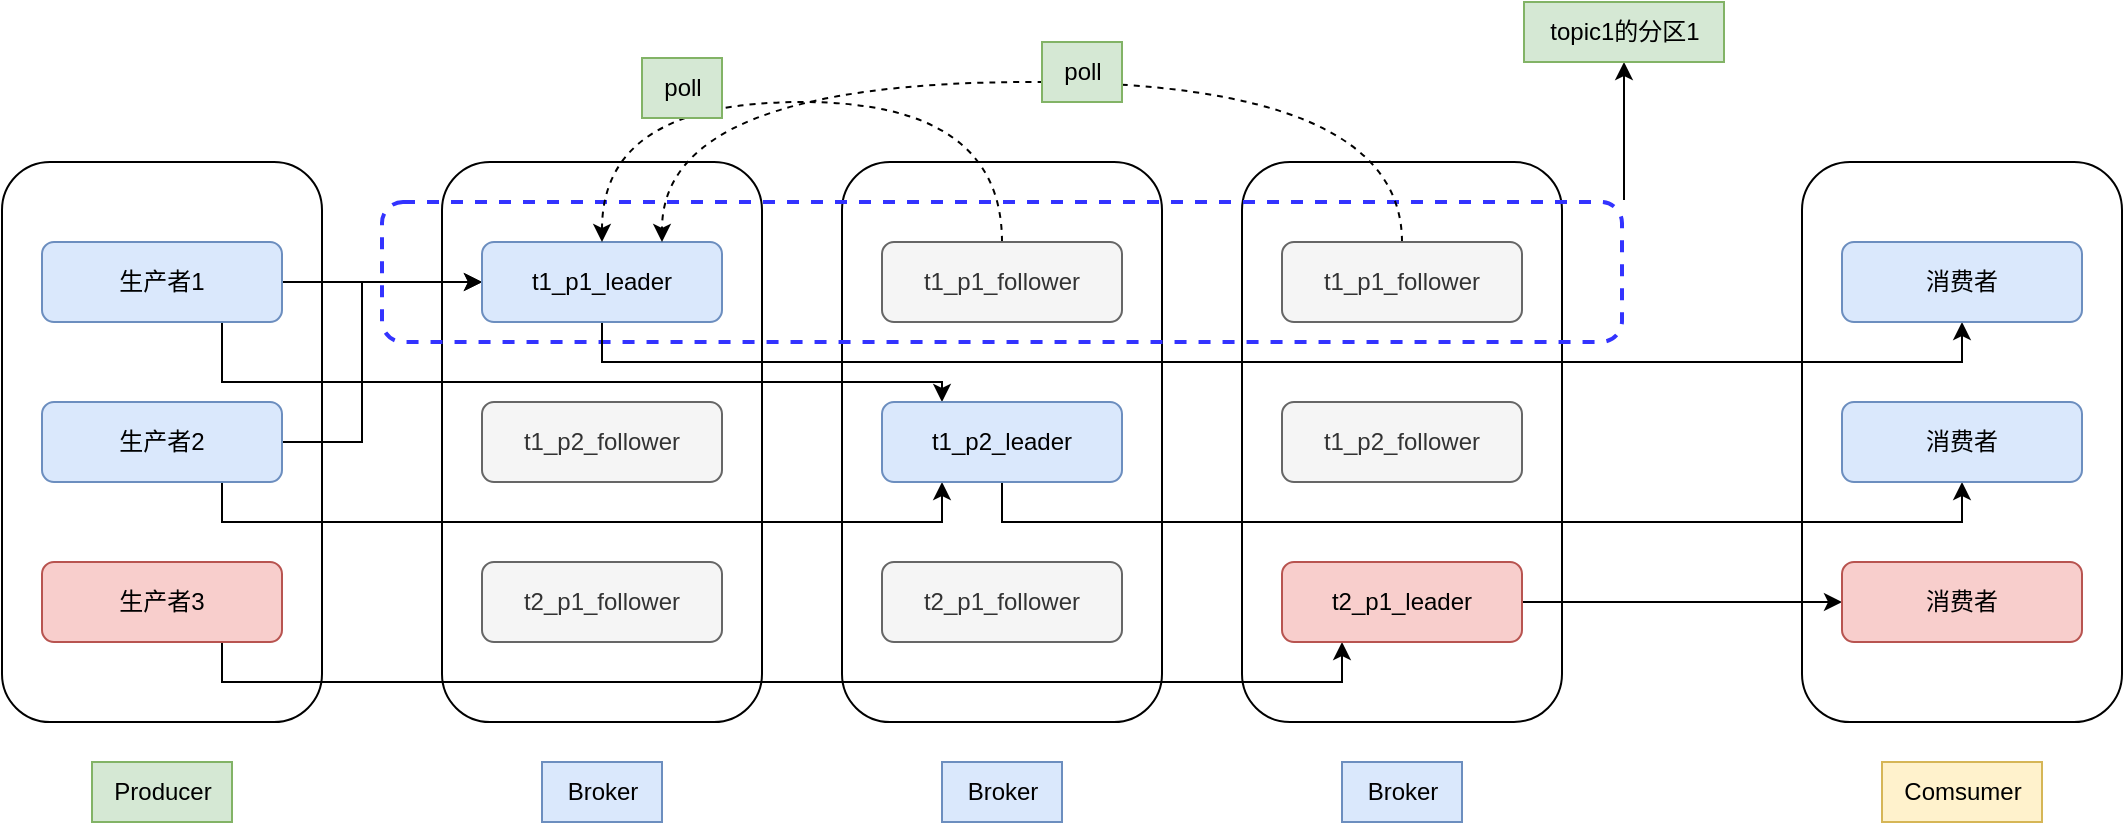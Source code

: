 <mxfile version="21.2.9" type="github">
  <diagram name="第 1 页" id="3OqsE4DWvd77eSniDYMw">
    <mxGraphModel dx="1434" dy="739" grid="1" gridSize="10" guides="1" tooltips="1" connect="1" arrows="1" fold="1" page="1" pageScale="1" pageWidth="827" pageHeight="1169" math="0" shadow="0">
      <root>
        <mxCell id="0" />
        <mxCell id="1" parent="0" />
        <mxCell id="vULMgolkyLgg-LtdlRTs-32" value="" style="rounded=1;whiteSpace=wrap;html=1;" vertex="1" parent="1">
          <mxGeometry x="940" y="240" width="160" height="280" as="geometry" />
        </mxCell>
        <mxCell id="vULMgolkyLgg-LtdlRTs-16" value="" style="rounded=1;whiteSpace=wrap;html=1;" vertex="1" parent="1">
          <mxGeometry x="660" y="240" width="160" height="280" as="geometry" />
        </mxCell>
        <mxCell id="vULMgolkyLgg-LtdlRTs-15" value="" style="rounded=1;whiteSpace=wrap;html=1;" vertex="1" parent="1">
          <mxGeometry x="460" y="240" width="160" height="280" as="geometry" />
        </mxCell>
        <mxCell id="vULMgolkyLgg-LtdlRTs-14" value="" style="rounded=1;whiteSpace=wrap;html=1;" vertex="1" parent="1">
          <mxGeometry x="260" y="240" width="160" height="280" as="geometry" />
        </mxCell>
        <mxCell id="vULMgolkyLgg-LtdlRTs-25" style="edgeStyle=orthogonalEdgeStyle;rounded=0;orthogonalLoop=1;jettySize=auto;html=1;exitX=1;exitY=0;exitDx=0;exitDy=0;" edge="1" parent="1" source="vULMgolkyLgg-LtdlRTs-23" target="vULMgolkyLgg-LtdlRTs-24">
          <mxGeometry relative="1" as="geometry" />
        </mxCell>
        <mxCell id="vULMgolkyLgg-LtdlRTs-23" value="" style="rounded=1;whiteSpace=wrap;html=1;dashed=1;strokeWidth=2;labelBorderColor=default;fillColor=none;fontColor=#333333;strokeColor=#3333FF;perimeterSpacing=1;gradientColor=none;gradientDirection=radial;" vertex="1" parent="1">
          <mxGeometry x="230" y="260" width="620" height="70" as="geometry" />
        </mxCell>
        <mxCell id="rQYA-pieP4BzjlUTjmkL-2" value="" style="rounded=1;whiteSpace=wrap;html=1;" parent="1" vertex="1">
          <mxGeometry x="40" y="240" width="160" height="280" as="geometry" />
        </mxCell>
        <mxCell id="vULMgolkyLgg-LtdlRTs-34" style="edgeStyle=orthogonalEdgeStyle;rounded=0;orthogonalLoop=1;jettySize=auto;html=1;exitX=1;exitY=0.5;exitDx=0;exitDy=0;entryX=0;entryY=0.5;entryDx=0;entryDy=0;" edge="1" parent="1" source="rQYA-pieP4BzjlUTjmkL-1" target="vULMgolkyLgg-LtdlRTs-1">
          <mxGeometry relative="1" as="geometry" />
        </mxCell>
        <mxCell id="vULMgolkyLgg-LtdlRTs-42" style="edgeStyle=orthogonalEdgeStyle;rounded=0;orthogonalLoop=1;jettySize=auto;html=1;exitX=0.75;exitY=1;exitDx=0;exitDy=0;entryX=0.25;entryY=0;entryDx=0;entryDy=0;" edge="1" parent="1" source="rQYA-pieP4BzjlUTjmkL-1" target="vULMgolkyLgg-LtdlRTs-7">
          <mxGeometry relative="1" as="geometry">
            <Array as="points">
              <mxPoint x="150" y="350" />
              <mxPoint x="510" y="350" />
            </Array>
          </mxGeometry>
        </mxCell>
        <mxCell id="rQYA-pieP4BzjlUTjmkL-1" value="生产者1" style="rounded=1;whiteSpace=wrap;html=1;fillColor=#dae8fc;strokeColor=#6c8ebf;" parent="1" vertex="1">
          <mxGeometry x="60" y="280" width="120" height="40" as="geometry" />
        </mxCell>
        <mxCell id="rQYA-pieP4BzjlUTjmkL-3" value="Producer" style="text;html=1;align=center;verticalAlign=middle;resizable=0;points=[];autosize=1;strokeColor=#82b366;fillColor=#d5e8d4;" parent="1" vertex="1">
          <mxGeometry x="85" y="540" width="70" height="30" as="geometry" />
        </mxCell>
        <mxCell id="vULMgolkyLgg-LtdlRTs-35" style="edgeStyle=orthogonalEdgeStyle;rounded=0;orthogonalLoop=1;jettySize=auto;html=1;exitX=0.75;exitY=1;exitDx=0;exitDy=0;entryX=0.25;entryY=1;entryDx=0;entryDy=0;" edge="1" parent="1" source="rQYA-pieP4BzjlUTjmkL-4" target="vULMgolkyLgg-LtdlRTs-7">
          <mxGeometry relative="1" as="geometry">
            <Array as="points">
              <mxPoint x="150" y="420" />
              <mxPoint x="510" y="420" />
            </Array>
          </mxGeometry>
        </mxCell>
        <mxCell id="vULMgolkyLgg-LtdlRTs-40" style="edgeStyle=orthogonalEdgeStyle;rounded=0;orthogonalLoop=1;jettySize=auto;html=1;entryX=0;entryY=0.5;entryDx=0;entryDy=0;" edge="1" parent="1" source="rQYA-pieP4BzjlUTjmkL-4" target="vULMgolkyLgg-LtdlRTs-1">
          <mxGeometry relative="1" as="geometry">
            <Array as="points">
              <mxPoint x="220" y="380" />
              <mxPoint x="220" y="300" />
            </Array>
          </mxGeometry>
        </mxCell>
        <mxCell id="rQYA-pieP4BzjlUTjmkL-4" value="生产者2" style="rounded=1;whiteSpace=wrap;html=1;fillColor=#dae8fc;strokeColor=#6c8ebf;" parent="1" vertex="1">
          <mxGeometry x="60" y="360" width="120" height="40" as="geometry" />
        </mxCell>
        <mxCell id="vULMgolkyLgg-LtdlRTs-41" style="edgeStyle=orthogonalEdgeStyle;rounded=0;orthogonalLoop=1;jettySize=auto;html=1;exitX=0.75;exitY=1;exitDx=0;exitDy=0;entryX=0.25;entryY=1;entryDx=0;entryDy=0;" edge="1" parent="1" source="rQYA-pieP4BzjlUTjmkL-5" target="vULMgolkyLgg-LtdlRTs-12">
          <mxGeometry relative="1" as="geometry" />
        </mxCell>
        <mxCell id="rQYA-pieP4BzjlUTjmkL-5" value="生产者3" style="rounded=1;whiteSpace=wrap;html=1;fillColor=#f8cecc;strokeColor=#b85450;" parent="1" vertex="1">
          <mxGeometry x="60" y="440" width="120" height="40" as="geometry" />
        </mxCell>
        <mxCell id="vULMgolkyLgg-LtdlRTs-31" style="edgeStyle=orthogonalEdgeStyle;rounded=0;orthogonalLoop=1;jettySize=auto;html=1;exitX=0.5;exitY=1;exitDx=0;exitDy=0;entryX=0.5;entryY=1;entryDx=0;entryDy=0;" edge="1" parent="1" source="vULMgolkyLgg-LtdlRTs-1" target="vULMgolkyLgg-LtdlRTs-26">
          <mxGeometry relative="1" as="geometry" />
        </mxCell>
        <mxCell id="vULMgolkyLgg-LtdlRTs-1" value="t1_p1_leader" style="rounded=1;whiteSpace=wrap;html=1;fillColor=#dae8fc;strokeColor=#6c8ebf;" vertex="1" parent="1">
          <mxGeometry x="280" y="280" width="120" height="40" as="geometry" />
        </mxCell>
        <mxCell id="vULMgolkyLgg-LtdlRTs-4" value="t1_p2_follower" style="rounded=1;whiteSpace=wrap;html=1;fillColor=#f5f5f5;fontColor=#333333;strokeColor=#666666;" vertex="1" parent="1">
          <mxGeometry x="280" y="360" width="120" height="40" as="geometry" />
        </mxCell>
        <mxCell id="vULMgolkyLgg-LtdlRTs-5" value="t2_p1_follower" style="rounded=1;whiteSpace=wrap;html=1;fillColor=#f5f5f5;strokeColor=#666666;fontColor=#333333;" vertex="1" parent="1">
          <mxGeometry x="280" y="440" width="120" height="40" as="geometry" />
        </mxCell>
        <mxCell id="vULMgolkyLgg-LtdlRTs-18" style="edgeStyle=orthogonalEdgeStyle;rounded=0;orthogonalLoop=1;jettySize=auto;html=1;exitX=0.5;exitY=0;exitDx=0;exitDy=0;entryX=0.5;entryY=0;entryDx=0;entryDy=0;dashed=1;curved=1;" edge="1" parent="1" source="vULMgolkyLgg-LtdlRTs-6" target="vULMgolkyLgg-LtdlRTs-1">
          <mxGeometry relative="1" as="geometry">
            <Array as="points">
              <mxPoint x="540" y="210" />
              <mxPoint x="340" y="210" />
            </Array>
          </mxGeometry>
        </mxCell>
        <mxCell id="vULMgolkyLgg-LtdlRTs-6" value="t1_p1_follower" style="rounded=1;whiteSpace=wrap;html=1;fillColor=#f5f5f5;strokeColor=#666666;fontColor=#333333;" vertex="1" parent="1">
          <mxGeometry x="480" y="280" width="120" height="40" as="geometry" />
        </mxCell>
        <mxCell id="vULMgolkyLgg-LtdlRTs-30" style="edgeStyle=orthogonalEdgeStyle;rounded=0;orthogonalLoop=1;jettySize=auto;html=1;exitX=0.5;exitY=1;exitDx=0;exitDy=0;entryX=0.5;entryY=1;entryDx=0;entryDy=0;" edge="1" parent="1" source="vULMgolkyLgg-LtdlRTs-7" target="vULMgolkyLgg-LtdlRTs-27">
          <mxGeometry relative="1" as="geometry" />
        </mxCell>
        <mxCell id="vULMgolkyLgg-LtdlRTs-7" value="t1_p2_leader" style="rounded=1;whiteSpace=wrap;html=1;fillColor=#dae8fc;strokeColor=#6c8ebf;" vertex="1" parent="1">
          <mxGeometry x="480" y="360" width="120" height="40" as="geometry" />
        </mxCell>
        <mxCell id="vULMgolkyLgg-LtdlRTs-8" value="t2_p1_follower" style="rounded=1;whiteSpace=wrap;html=1;fillColor=#f5f5f5;strokeColor=#666666;fontColor=#333333;" vertex="1" parent="1">
          <mxGeometry x="480" y="440" width="120" height="40" as="geometry" />
        </mxCell>
        <mxCell id="vULMgolkyLgg-LtdlRTs-19" style="edgeStyle=orthogonalEdgeStyle;rounded=0;orthogonalLoop=1;jettySize=auto;html=1;exitX=0.5;exitY=0;exitDx=0;exitDy=0;entryX=0.75;entryY=0;entryDx=0;entryDy=0;curved=1;dashed=1;" edge="1" parent="1" source="vULMgolkyLgg-LtdlRTs-9" target="vULMgolkyLgg-LtdlRTs-1">
          <mxGeometry relative="1" as="geometry">
            <Array as="points">
              <mxPoint x="740" y="200" />
              <mxPoint x="370" y="200" />
            </Array>
          </mxGeometry>
        </mxCell>
        <mxCell id="vULMgolkyLgg-LtdlRTs-9" value="t1_p1_follower" style="rounded=1;whiteSpace=wrap;html=1;fillColor=#f5f5f5;strokeColor=#666666;fontColor=#333333;" vertex="1" parent="1">
          <mxGeometry x="680" y="280" width="120" height="40" as="geometry" />
        </mxCell>
        <mxCell id="vULMgolkyLgg-LtdlRTs-11" value="t1_p2_follower" style="rounded=1;whiteSpace=wrap;html=1;fillColor=#f5f5f5;fontColor=#333333;strokeColor=#666666;" vertex="1" parent="1">
          <mxGeometry x="680" y="360" width="120" height="40" as="geometry" />
        </mxCell>
        <mxCell id="vULMgolkyLgg-LtdlRTs-29" style="edgeStyle=orthogonalEdgeStyle;rounded=0;orthogonalLoop=1;jettySize=auto;html=1;exitX=1;exitY=0.5;exitDx=0;exitDy=0;entryX=0;entryY=0.5;entryDx=0;entryDy=0;" edge="1" parent="1" source="vULMgolkyLgg-LtdlRTs-12" target="vULMgolkyLgg-LtdlRTs-28">
          <mxGeometry relative="1" as="geometry" />
        </mxCell>
        <mxCell id="vULMgolkyLgg-LtdlRTs-12" value="t2_p1_leader" style="rounded=1;whiteSpace=wrap;html=1;fillColor=#f8cecc;strokeColor=#b85450;" vertex="1" parent="1">
          <mxGeometry x="680" y="440" width="120" height="40" as="geometry" />
        </mxCell>
        <mxCell id="vULMgolkyLgg-LtdlRTs-13" style="edgeStyle=orthogonalEdgeStyle;rounded=0;orthogonalLoop=1;jettySize=auto;html=1;exitX=0.5;exitY=1;exitDx=0;exitDy=0;" edge="1" parent="1" source="rQYA-pieP4BzjlUTjmkL-2" target="rQYA-pieP4BzjlUTjmkL-2">
          <mxGeometry relative="1" as="geometry" />
        </mxCell>
        <mxCell id="vULMgolkyLgg-LtdlRTs-20" value="Broker" style="text;html=1;align=center;verticalAlign=middle;resizable=0;points=[];autosize=1;strokeColor=#6c8ebf;fillColor=#dae8fc;" vertex="1" parent="1">
          <mxGeometry x="310" y="540" width="60" height="30" as="geometry" />
        </mxCell>
        <mxCell id="vULMgolkyLgg-LtdlRTs-21" value="Broker" style="text;html=1;align=center;verticalAlign=middle;resizable=0;points=[];autosize=1;strokeColor=#6c8ebf;fillColor=#dae8fc;" vertex="1" parent="1">
          <mxGeometry x="510" y="540" width="60" height="30" as="geometry" />
        </mxCell>
        <mxCell id="vULMgolkyLgg-LtdlRTs-22" value="Broker" style="text;html=1;align=center;verticalAlign=middle;resizable=0;points=[];autosize=1;strokeColor=#6c8ebf;fillColor=#dae8fc;" vertex="1" parent="1">
          <mxGeometry x="710" y="540" width="60" height="30" as="geometry" />
        </mxCell>
        <mxCell id="vULMgolkyLgg-LtdlRTs-24" value="topic1的分区1" style="text;html=1;align=center;verticalAlign=middle;resizable=0;points=[];autosize=1;strokeColor=#82b366;fillColor=#d5e8d4;" vertex="1" parent="1">
          <mxGeometry x="801" y="160" width="100" height="30" as="geometry" />
        </mxCell>
        <mxCell id="vULMgolkyLgg-LtdlRTs-26" value="消费者" style="rounded=1;whiteSpace=wrap;html=1;fillColor=#dae8fc;strokeColor=#6c8ebf;" vertex="1" parent="1">
          <mxGeometry x="960" y="280" width="120" height="40" as="geometry" />
        </mxCell>
        <mxCell id="vULMgolkyLgg-LtdlRTs-27" value="消费者" style="rounded=1;whiteSpace=wrap;html=1;fillColor=#dae8fc;strokeColor=#6c8ebf;" vertex="1" parent="1">
          <mxGeometry x="960" y="360" width="120" height="40" as="geometry" />
        </mxCell>
        <mxCell id="vULMgolkyLgg-LtdlRTs-28" value="消费者" style="rounded=1;whiteSpace=wrap;html=1;fillColor=#f8cecc;strokeColor=#b85450;" vertex="1" parent="1">
          <mxGeometry x="960" y="440" width="120" height="40" as="geometry" />
        </mxCell>
        <mxCell id="vULMgolkyLgg-LtdlRTs-33" value="Comsumer" style="text;html=1;align=center;verticalAlign=middle;resizable=0;points=[];autosize=1;strokeColor=#d6b656;fillColor=#fff2cc;" vertex="1" parent="1">
          <mxGeometry x="980" y="540" width="80" height="30" as="geometry" />
        </mxCell>
        <mxCell id="vULMgolkyLgg-LtdlRTs-43" value="poll" style="text;html=1;align=center;verticalAlign=middle;resizable=0;points=[];autosize=1;strokeColor=#82b366;fillColor=#d5e8d4;" vertex="1" parent="1">
          <mxGeometry x="560" y="180" width="40" height="30" as="geometry" />
        </mxCell>
        <mxCell id="vULMgolkyLgg-LtdlRTs-44" value="poll" style="text;html=1;align=center;verticalAlign=middle;resizable=0;points=[];autosize=1;strokeColor=#82b366;fillColor=#d5e8d4;" vertex="1" parent="1">
          <mxGeometry x="360" y="188" width="40" height="30" as="geometry" />
        </mxCell>
      </root>
    </mxGraphModel>
  </diagram>
</mxfile>
